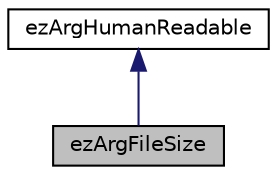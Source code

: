 digraph "ezArgFileSize"
{
 // LATEX_PDF_SIZE
  edge [fontname="Helvetica",fontsize="10",labelfontname="Helvetica",labelfontsize="10"];
  node [fontname="Helvetica",fontsize="10",shape=record];
  Node1 [label="ezArgFileSize",height=0.2,width=0.4,color="black", fillcolor="grey75", style="filled", fontcolor="black",tooltip=" "];
  Node2 -> Node1 [dir="back",color="midnightblue",fontsize="10",style="solid",fontname="Helvetica"];
  Node2 [label="ezArgHumanReadable",height=0.2,width=0.4,color="black", fillcolor="white", style="filled",URL="$de/d56/structez_arg_human_readable.htm",tooltip="Formats a given number such that it will be in format [0, base){suffix} with suffix representing a po..."];
}
